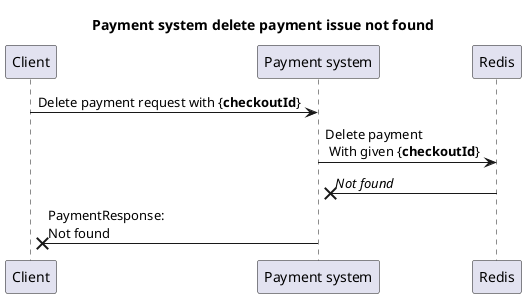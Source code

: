 @startuml
title Payment system delete payment issue not found

Client -> "Payment system": Delete payment request with {**checkoutId**}
"Payment system" -> "Redis": Delete payment\n With given {**checkoutId**}
"Redis" ->x "Payment system": //Not found//
"Payment system" ->x Client: PaymentResponse: \nNot found
@enduml

